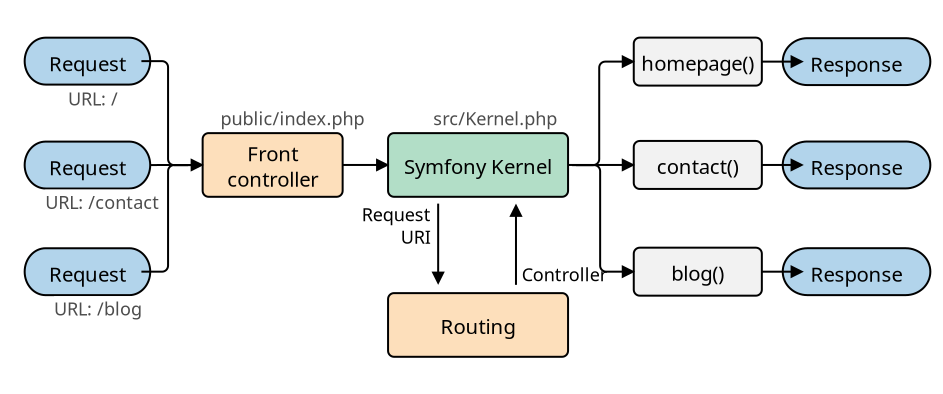 <?xml version="1.0" encoding="UTF-8"?>
<dia:diagram xmlns:dia="http://www.lysator.liu.se/~alla/dia/">
  <dia:layer name="Background" visible="true" active="true">
    <dia:object type="Standard - Box" version="0" id="O0">
      <dia:attribute name="obj_pos">
        <dia:point val="23.87,21.478"/>
      </dia:attribute>
      <dia:attribute name="obj_bb">
        <dia:rectangle val="23.82,21.428;70.92,41.05"/>
      </dia:attribute>
      <dia:attribute name="elem_corner">
        <dia:point val="23.87,21.478"/>
      </dia:attribute>
      <dia:attribute name="elem_width">
        <dia:real val="47"/>
      </dia:attribute>
      <dia:attribute name="elem_height">
        <dia:real val="19.522"/>
      </dia:attribute>
      <dia:attribute name="border_width">
        <dia:real val="0.1"/>
      </dia:attribute>
      <dia:attribute name="border_color">
        <dia:color val="#ffffff"/>
      </dia:attribute>
      <dia:attribute name="show_background">
        <dia:boolean val="true"/>
      </dia:attribute>
    </dia:object>
    <dia:object type="Flowchart - Terminal" version="1" id="O1">
      <dia:attribute name="obj_pos">
        <dia:point val="63.899,23.287"/>
      </dia:attribute>
      <dia:attribute name="obj_bb">
        <dia:rectangle val="63.849,23.237;69.345,25.682"/>
      </dia:attribute>
      <dia:attribute name="meta">
        <dia:composite type="dict"/>
      </dia:attribute>
      <dia:attribute name="elem_corner">
        <dia:point val="63.899,23.287"/>
      </dia:attribute>
      <dia:attribute name="elem_width">
        <dia:real val="5.396"/>
      </dia:attribute>
      <dia:attribute name="elem_height">
        <dia:real val="2.345"/>
      </dia:attribute>
      <dia:attribute name="line_width">
        <dia:real val="0.1"/>
      </dia:attribute>
      <dia:attribute name="line_colour">
        <dia:color val="#000000"/>
      </dia:attribute>
      <dia:attribute name="fill_colour">
        <dia:color val="#b2d4eb"/>
      </dia:attribute>
      <dia:attribute name="show_background">
        <dia:boolean val="true"/>
      </dia:attribute>
      <dia:attribute name="line_style">
        <dia:enum val="0"/>
        <dia:real val="1"/>
      </dia:attribute>
      <dia:attribute name="padding">
        <dia:real val="0.1"/>
      </dia:attribute>
      <dia:attribute name="text">
        <dia:composite type="text">
          <dia:attribute name="string">
            <dia:string>#Response#</dia:string>
          </dia:attribute>
          <dia:attribute name="font">
            <dia:font family="PT Sans Narrow" style="0" name="Courier"/>
          </dia:attribute>
          <dia:attribute name="height">
            <dia:real val="1.27"/>
          </dia:attribute>
          <dia:attribute name="pos">
            <dia:point val="66.597,24.84"/>
          </dia:attribute>
          <dia:attribute name="color">
            <dia:color val="#000000"/>
          </dia:attribute>
          <dia:attribute name="alignment">
            <dia:enum val="1"/>
          </dia:attribute>
        </dia:composite>
      </dia:attribute>
      <dia:attribute name="flip_horizontal">
        <dia:boolean val="false"/>
      </dia:attribute>
      <dia:attribute name="flip_vertical">
        <dia:boolean val="false"/>
      </dia:attribute>
      <dia:attribute name="subscale">
        <dia:real val="1"/>
      </dia:attribute>
    </dia:object>
    <dia:object type="Flowchart - Terminal" version="1" id="O2">
      <dia:attribute name="obj_pos">
        <dia:point val="25.444,23.262"/>
      </dia:attribute>
      <dia:attribute name="obj_bb">
        <dia:rectangle val="25.394,23.212;30.89,25.657"/>
      </dia:attribute>
      <dia:attribute name="meta">
        <dia:composite type="dict"/>
      </dia:attribute>
      <dia:attribute name="elem_corner">
        <dia:point val="25.444,23.262"/>
      </dia:attribute>
      <dia:attribute name="elem_width">
        <dia:real val="5.396"/>
      </dia:attribute>
      <dia:attribute name="elem_height">
        <dia:real val="2.345"/>
      </dia:attribute>
      <dia:attribute name="line_width">
        <dia:real val="0.1"/>
      </dia:attribute>
      <dia:attribute name="line_colour">
        <dia:color val="#000000"/>
      </dia:attribute>
      <dia:attribute name="fill_colour">
        <dia:color val="#b2d4eb"/>
      </dia:attribute>
      <dia:attribute name="show_background">
        <dia:boolean val="true"/>
      </dia:attribute>
      <dia:attribute name="line_style">
        <dia:enum val="0"/>
        <dia:real val="1"/>
      </dia:attribute>
      <dia:attribute name="padding">
        <dia:real val="0.1"/>
      </dia:attribute>
      <dia:attribute name="text">
        <dia:composite type="text">
          <dia:attribute name="string">
            <dia:string>#Request#</dia:string>
          </dia:attribute>
          <dia:attribute name="font">
            <dia:font family="PT Sans Narrow" style="0" name="Courier"/>
          </dia:attribute>
          <dia:attribute name="height">
            <dia:real val="1.27"/>
          </dia:attribute>
          <dia:attribute name="pos">
            <dia:point val="28.142,24.816"/>
          </dia:attribute>
          <dia:attribute name="color">
            <dia:color val="#000000"/>
          </dia:attribute>
          <dia:attribute name="alignment">
            <dia:enum val="1"/>
          </dia:attribute>
        </dia:composite>
      </dia:attribute>
      <dia:attribute name="flip_horizontal">
        <dia:boolean val="false"/>
      </dia:attribute>
      <dia:attribute name="flip_vertical">
        <dia:boolean val="false"/>
      </dia:attribute>
      <dia:attribute name="subscale">
        <dia:real val="1"/>
      </dia:attribute>
    </dia:object>
    <dia:object type="Flowchart - Box" version="0" id="O3">
      <dia:attribute name="obj_pos">
        <dia:point val="33.902,28.033"/>
      </dia:attribute>
      <dia:attribute name="obj_bb">
        <dia:rectangle val="33.852,27.983;40.952,31.268"/>
      </dia:attribute>
      <dia:attribute name="elem_corner">
        <dia:point val="33.902,28.033"/>
      </dia:attribute>
      <dia:attribute name="elem_width">
        <dia:real val="7"/>
      </dia:attribute>
      <dia:attribute name="elem_height">
        <dia:real val="3.185"/>
      </dia:attribute>
      <dia:attribute name="border_width">
        <dia:real val="0.1"/>
      </dia:attribute>
      <dia:attribute name="inner_color">
        <dia:color val="#fddfbb"/>
      </dia:attribute>
      <dia:attribute name="show_background">
        <dia:boolean val="true"/>
      </dia:attribute>
      <dia:attribute name="corner_radius">
        <dia:real val="0.3"/>
      </dia:attribute>
      <dia:attribute name="padding">
        <dia:real val="0"/>
      </dia:attribute>
      <dia:attribute name="text">
        <dia:composite type="text">
          <dia:attribute name="string">
            <dia:string>#Front
controller#</dia:string>
          </dia:attribute>
          <dia:attribute name="font">
            <dia:font family="PT Sans Narrow" style="0" name="Courier"/>
          </dia:attribute>
          <dia:attribute name="height">
            <dia:real val="1.27"/>
          </dia:attribute>
          <dia:attribute name="pos">
            <dia:point val="37.402,29.388"/>
          </dia:attribute>
          <dia:attribute name="color">
            <dia:color val="#000000"/>
          </dia:attribute>
          <dia:attribute name="alignment">
            <dia:enum val="1"/>
          </dia:attribute>
        </dia:composite>
      </dia:attribute>
    </dia:object>
    <dia:object type="Flowchart - Box" version="0" id="O4">
      <dia:attribute name="obj_pos">
        <dia:point val="43.173,28.033"/>
      </dia:attribute>
      <dia:attribute name="obj_bb">
        <dia:rectangle val="43.123,27.983;52.223,31.268"/>
      </dia:attribute>
      <dia:attribute name="elem_corner">
        <dia:point val="43.173,28.033"/>
      </dia:attribute>
      <dia:attribute name="elem_width">
        <dia:real val="9"/>
      </dia:attribute>
      <dia:attribute name="elem_height">
        <dia:real val="3.185"/>
      </dia:attribute>
      <dia:attribute name="border_width">
        <dia:real val="0.1"/>
      </dia:attribute>
      <dia:attribute name="inner_color">
        <dia:color val="#b2dec7"/>
      </dia:attribute>
      <dia:attribute name="show_background">
        <dia:boolean val="true"/>
      </dia:attribute>
      <dia:attribute name="corner_radius">
        <dia:real val="0.3"/>
      </dia:attribute>
      <dia:attribute name="padding">
        <dia:real val="0"/>
      </dia:attribute>
      <dia:attribute name="text">
        <dia:composite type="text">
          <dia:attribute name="string">
            <dia:string>#Symfony Kernel#</dia:string>
          </dia:attribute>
          <dia:attribute name="font">
            <dia:font family="PT Sans Narrow" style="0" name="Courier"/>
          </dia:attribute>
          <dia:attribute name="height">
            <dia:real val="1.27"/>
          </dia:attribute>
          <dia:attribute name="pos">
            <dia:point val="47.673,30.023"/>
          </dia:attribute>
          <dia:attribute name="color">
            <dia:color val="#000000"/>
          </dia:attribute>
          <dia:attribute name="alignment">
            <dia:enum val="1"/>
          </dia:attribute>
        </dia:composite>
      </dia:attribute>
    </dia:object>
    <dia:object type="Flowchart - Box" version="0" id="O5">
      <dia:attribute name="obj_pos">
        <dia:point val="55.458,23.259"/>
      </dia:attribute>
      <dia:attribute name="obj_bb">
        <dia:rectangle val="55.408,23.209;61.912,25.709"/>
      </dia:attribute>
      <dia:attribute name="elem_corner">
        <dia:point val="55.458,23.259"/>
      </dia:attribute>
      <dia:attribute name="elem_width">
        <dia:real val="6.404"/>
      </dia:attribute>
      <dia:attribute name="elem_height">
        <dia:real val="2.4"/>
      </dia:attribute>
      <dia:attribute name="border_width">
        <dia:real val="0.1"/>
      </dia:attribute>
      <dia:attribute name="inner_color">
        <dia:color val="#f2f2f2"/>
      </dia:attribute>
      <dia:attribute name="show_background">
        <dia:boolean val="true"/>
      </dia:attribute>
      <dia:attribute name="corner_radius">
        <dia:real val="0.3"/>
      </dia:attribute>
      <dia:attribute name="padding">
        <dia:real val="0"/>
      </dia:attribute>
      <dia:attribute name="text">
        <dia:composite type="text">
          <dia:attribute name="string">
            <dia:string>#homepage()#</dia:string>
          </dia:attribute>
          <dia:attribute name="font">
            <dia:font family="PT Sans Narrow" style="0" name="Courier"/>
          </dia:attribute>
          <dia:attribute name="height">
            <dia:real val="1.27"/>
          </dia:attribute>
          <dia:attribute name="pos">
            <dia:point val="58.66,24.857"/>
          </dia:attribute>
          <dia:attribute name="color">
            <dia:color val="#000000"/>
          </dia:attribute>
          <dia:attribute name="alignment">
            <dia:enum val="1"/>
          </dia:attribute>
        </dia:composite>
      </dia:attribute>
    </dia:object>
    <dia:object type="Standard - Line" version="0" id="O6">
      <dia:attribute name="obj_pos">
        <dia:point val="30.84,29.631"/>
      </dia:attribute>
      <dia:attribute name="obj_bb">
        <dia:rectangle val="30.79,29.296;34.014,29.958"/>
      </dia:attribute>
      <dia:attribute name="conn_endpoints">
        <dia:point val="30.84,29.631"/>
        <dia:point val="33.902,29.626"/>
      </dia:attribute>
      <dia:attribute name="numcp">
        <dia:int val="1"/>
      </dia:attribute>
      <dia:attribute name="end_arrow">
        <dia:enum val="3"/>
      </dia:attribute>
      <dia:attribute name="end_arrow_length">
        <dia:real val="0.5"/>
      </dia:attribute>
      <dia:attribute name="end_arrow_width">
        <dia:real val="0.5"/>
      </dia:attribute>
      <dia:connections>
        <dia:connection handle="0" to="O9" connection="10"/>
        <dia:connection handle="1" to="O3" connection="7"/>
      </dia:connections>
    </dia:object>
    <dia:object type="Standard - Line" version="0" id="O7">
      <dia:attribute name="obj_pos">
        <dia:point val="49.569,35.62"/>
      </dia:attribute>
      <dia:attribute name="obj_bb">
        <dia:rectangle val="49.238,31.509;49.9,35.67"/>
      </dia:attribute>
      <dia:attribute name="conn_endpoints">
        <dia:point val="49.569,35.62"/>
        <dia:point val="49.569,31.62"/>
      </dia:attribute>
      <dia:attribute name="numcp">
        <dia:int val="1"/>
      </dia:attribute>
      <dia:attribute name="end_arrow">
        <dia:enum val="3"/>
      </dia:attribute>
      <dia:attribute name="end_arrow_length">
        <dia:real val="0.5"/>
      </dia:attribute>
      <dia:attribute name="end_arrow_width">
        <dia:real val="0.5"/>
      </dia:attribute>
    </dia:object>
    <dia:object type="Standard - Line" version="0" id="O8">
      <dia:attribute name="obj_pos">
        <dia:point val="61.862,24.459"/>
      </dia:attribute>
      <dia:attribute name="obj_bb">
        <dia:rectangle val="61.812,24.128;64.011,24.79"/>
      </dia:attribute>
      <dia:attribute name="conn_endpoints">
        <dia:point val="61.862,24.459"/>
        <dia:point val="63.899,24.459"/>
      </dia:attribute>
      <dia:attribute name="numcp">
        <dia:int val="1"/>
      </dia:attribute>
      <dia:attribute name="end_arrow">
        <dia:enum val="3"/>
      </dia:attribute>
      <dia:attribute name="end_arrow_length">
        <dia:real val="0.5"/>
      </dia:attribute>
      <dia:attribute name="end_arrow_width">
        <dia:real val="0.5"/>
      </dia:attribute>
      <dia:connections>
        <dia:connection handle="0" to="O5" connection="8"/>
        <dia:connection handle="1" to="O1" connection="6"/>
      </dia:connections>
    </dia:object>
    <dia:object type="Flowchart - Terminal" version="1" id="O9">
      <dia:attribute name="obj_pos">
        <dia:point val="25.444,28.458"/>
      </dia:attribute>
      <dia:attribute name="obj_bb">
        <dia:rectangle val="25.394,28.408;30.89,30.853"/>
      </dia:attribute>
      <dia:attribute name="meta">
        <dia:composite type="dict"/>
      </dia:attribute>
      <dia:attribute name="elem_corner">
        <dia:point val="25.444,28.458"/>
      </dia:attribute>
      <dia:attribute name="elem_width">
        <dia:real val="5.396"/>
      </dia:attribute>
      <dia:attribute name="elem_height">
        <dia:real val="2.345"/>
      </dia:attribute>
      <dia:attribute name="line_width">
        <dia:real val="0.1"/>
      </dia:attribute>
      <dia:attribute name="line_colour">
        <dia:color val="#000000"/>
      </dia:attribute>
      <dia:attribute name="fill_colour">
        <dia:color val="#b2d4eb"/>
      </dia:attribute>
      <dia:attribute name="show_background">
        <dia:boolean val="true"/>
      </dia:attribute>
      <dia:attribute name="line_style">
        <dia:enum val="0"/>
        <dia:real val="1"/>
      </dia:attribute>
      <dia:attribute name="padding">
        <dia:real val="0.1"/>
      </dia:attribute>
      <dia:attribute name="text">
        <dia:composite type="text">
          <dia:attribute name="string">
            <dia:string>#Request#</dia:string>
          </dia:attribute>
          <dia:attribute name="font">
            <dia:font family="PT Sans Narrow" style="0" name="Courier"/>
          </dia:attribute>
          <dia:attribute name="height">
            <dia:real val="1.27"/>
          </dia:attribute>
          <dia:attribute name="pos">
            <dia:point val="28.142,30.012"/>
          </dia:attribute>
          <dia:attribute name="color">
            <dia:color val="#000000"/>
          </dia:attribute>
          <dia:attribute name="alignment">
            <dia:enum val="1"/>
          </dia:attribute>
        </dia:composite>
      </dia:attribute>
      <dia:attribute name="flip_horizontal">
        <dia:boolean val="false"/>
      </dia:attribute>
      <dia:attribute name="flip_vertical">
        <dia:boolean val="false"/>
      </dia:attribute>
      <dia:attribute name="subscale">
        <dia:real val="1"/>
      </dia:attribute>
    </dia:object>
    <dia:object type="Flowchart - Terminal" version="1" id="O10">
      <dia:attribute name="obj_pos">
        <dia:point val="25.444,33.79"/>
      </dia:attribute>
      <dia:attribute name="obj_bb">
        <dia:rectangle val="25.394,33.74;30.89,36.185"/>
      </dia:attribute>
      <dia:attribute name="meta">
        <dia:composite type="dict"/>
      </dia:attribute>
      <dia:attribute name="elem_corner">
        <dia:point val="25.444,33.79"/>
      </dia:attribute>
      <dia:attribute name="elem_width">
        <dia:real val="5.396"/>
      </dia:attribute>
      <dia:attribute name="elem_height">
        <dia:real val="2.345"/>
      </dia:attribute>
      <dia:attribute name="line_width">
        <dia:real val="0.1"/>
      </dia:attribute>
      <dia:attribute name="line_colour">
        <dia:color val="#000000"/>
      </dia:attribute>
      <dia:attribute name="fill_colour">
        <dia:color val="#b2d4eb"/>
      </dia:attribute>
      <dia:attribute name="show_background">
        <dia:boolean val="true"/>
      </dia:attribute>
      <dia:attribute name="line_style">
        <dia:enum val="0"/>
        <dia:real val="1"/>
      </dia:attribute>
      <dia:attribute name="padding">
        <dia:real val="0.1"/>
      </dia:attribute>
      <dia:attribute name="text">
        <dia:composite type="text">
          <dia:attribute name="string">
            <dia:string>#Request#</dia:string>
          </dia:attribute>
          <dia:attribute name="font">
            <dia:font family="PT Sans Narrow" style="0" name="Courier"/>
          </dia:attribute>
          <dia:attribute name="height">
            <dia:real val="1.27"/>
          </dia:attribute>
          <dia:attribute name="pos">
            <dia:point val="28.142,35.343"/>
          </dia:attribute>
          <dia:attribute name="color">
            <dia:color val="#000000"/>
          </dia:attribute>
          <dia:attribute name="alignment">
            <dia:enum val="1"/>
          </dia:attribute>
        </dia:composite>
      </dia:attribute>
      <dia:attribute name="flip_horizontal">
        <dia:boolean val="false"/>
      </dia:attribute>
      <dia:attribute name="flip_vertical">
        <dia:boolean val="false"/>
      </dia:attribute>
      <dia:attribute name="subscale">
        <dia:real val="1"/>
      </dia:attribute>
    </dia:object>
    <dia:object type="Flowchart - Terminal" version="1" id="O11">
      <dia:attribute name="obj_pos">
        <dia:point val="63.899,28.453"/>
      </dia:attribute>
      <dia:attribute name="obj_bb">
        <dia:rectangle val="63.849,28.403;69.345,30.848"/>
      </dia:attribute>
      <dia:attribute name="meta">
        <dia:composite type="dict"/>
      </dia:attribute>
      <dia:attribute name="elem_corner">
        <dia:point val="63.899,28.453"/>
      </dia:attribute>
      <dia:attribute name="elem_width">
        <dia:real val="5.396"/>
      </dia:attribute>
      <dia:attribute name="elem_height">
        <dia:real val="2.345"/>
      </dia:attribute>
      <dia:attribute name="line_width">
        <dia:real val="0.1"/>
      </dia:attribute>
      <dia:attribute name="line_colour">
        <dia:color val="#000000"/>
      </dia:attribute>
      <dia:attribute name="fill_colour">
        <dia:color val="#b2d4eb"/>
      </dia:attribute>
      <dia:attribute name="show_background">
        <dia:boolean val="true"/>
      </dia:attribute>
      <dia:attribute name="line_style">
        <dia:enum val="0"/>
        <dia:real val="1"/>
      </dia:attribute>
      <dia:attribute name="padding">
        <dia:real val="0.1"/>
      </dia:attribute>
      <dia:attribute name="text">
        <dia:composite type="text">
          <dia:attribute name="string">
            <dia:string>#Response#</dia:string>
          </dia:attribute>
          <dia:attribute name="font">
            <dia:font family="PT Sans Narrow" style="0" name="Courier"/>
          </dia:attribute>
          <dia:attribute name="height">
            <dia:real val="1.27"/>
          </dia:attribute>
          <dia:attribute name="pos">
            <dia:point val="66.597,30.007"/>
          </dia:attribute>
          <dia:attribute name="color">
            <dia:color val="#000000"/>
          </dia:attribute>
          <dia:attribute name="alignment">
            <dia:enum val="1"/>
          </dia:attribute>
        </dia:composite>
      </dia:attribute>
      <dia:attribute name="flip_horizontal">
        <dia:boolean val="false"/>
      </dia:attribute>
      <dia:attribute name="flip_vertical">
        <dia:boolean val="false"/>
      </dia:attribute>
      <dia:attribute name="subscale">
        <dia:real val="1"/>
      </dia:attribute>
    </dia:object>
    <dia:object type="Flowchart - Terminal" version="1" id="O12">
      <dia:attribute name="obj_pos">
        <dia:point val="63.899,33.789"/>
      </dia:attribute>
      <dia:attribute name="obj_bb">
        <dia:rectangle val="63.849,33.739;69.345,36.184"/>
      </dia:attribute>
      <dia:attribute name="meta">
        <dia:composite type="dict"/>
      </dia:attribute>
      <dia:attribute name="elem_corner">
        <dia:point val="63.899,33.789"/>
      </dia:attribute>
      <dia:attribute name="elem_width">
        <dia:real val="5.396"/>
      </dia:attribute>
      <dia:attribute name="elem_height">
        <dia:real val="2.345"/>
      </dia:attribute>
      <dia:attribute name="line_width">
        <dia:real val="0.1"/>
      </dia:attribute>
      <dia:attribute name="line_colour">
        <dia:color val="#000000"/>
      </dia:attribute>
      <dia:attribute name="fill_colour">
        <dia:color val="#b2d4eb"/>
      </dia:attribute>
      <dia:attribute name="show_background">
        <dia:boolean val="true"/>
      </dia:attribute>
      <dia:attribute name="line_style">
        <dia:enum val="0"/>
        <dia:real val="1"/>
      </dia:attribute>
      <dia:attribute name="padding">
        <dia:real val="0.1"/>
      </dia:attribute>
      <dia:attribute name="text">
        <dia:composite type="text">
          <dia:attribute name="string">
            <dia:string>#Response#</dia:string>
          </dia:attribute>
          <dia:attribute name="font">
            <dia:font family="PT Sans Narrow" style="0" name="Courier"/>
          </dia:attribute>
          <dia:attribute name="height">
            <dia:real val="1.27"/>
          </dia:attribute>
          <dia:attribute name="pos">
            <dia:point val="66.597,35.343"/>
          </dia:attribute>
          <dia:attribute name="color">
            <dia:color val="#000000"/>
          </dia:attribute>
          <dia:attribute name="alignment">
            <dia:enum val="1"/>
          </dia:attribute>
        </dia:composite>
      </dia:attribute>
      <dia:attribute name="flip_horizontal">
        <dia:boolean val="false"/>
      </dia:attribute>
      <dia:attribute name="flip_vertical">
        <dia:boolean val="false"/>
      </dia:attribute>
      <dia:attribute name="subscale">
        <dia:real val="1"/>
      </dia:attribute>
    </dia:object>
    <dia:object type="Flowchart - Box" version="0" id="O13">
      <dia:attribute name="obj_pos">
        <dia:point val="55.458,28.426"/>
      </dia:attribute>
      <dia:attribute name="obj_bb">
        <dia:rectangle val="55.408,28.376;61.912,30.876"/>
      </dia:attribute>
      <dia:attribute name="elem_corner">
        <dia:point val="55.458,28.426"/>
      </dia:attribute>
      <dia:attribute name="elem_width">
        <dia:real val="6.404"/>
      </dia:attribute>
      <dia:attribute name="elem_height">
        <dia:real val="2.4"/>
      </dia:attribute>
      <dia:attribute name="border_width">
        <dia:real val="0.1"/>
      </dia:attribute>
      <dia:attribute name="inner_color">
        <dia:color val="#f2f2f2"/>
      </dia:attribute>
      <dia:attribute name="show_background">
        <dia:boolean val="true"/>
      </dia:attribute>
      <dia:attribute name="corner_radius">
        <dia:real val="0.3"/>
      </dia:attribute>
      <dia:attribute name="padding">
        <dia:real val="0"/>
      </dia:attribute>
      <dia:attribute name="text">
        <dia:composite type="text">
          <dia:attribute name="string">
            <dia:string>#contact()#</dia:string>
          </dia:attribute>
          <dia:attribute name="font">
            <dia:font family="PT Sans Narrow" style="0" name="Courier"/>
          </dia:attribute>
          <dia:attribute name="height">
            <dia:real val="1.27"/>
          </dia:attribute>
          <dia:attribute name="pos">
            <dia:point val="58.66,30.023"/>
          </dia:attribute>
          <dia:attribute name="color">
            <dia:color val="#000000"/>
          </dia:attribute>
          <dia:attribute name="alignment">
            <dia:enum val="1"/>
          </dia:attribute>
        </dia:composite>
      </dia:attribute>
    </dia:object>
    <dia:object type="Flowchart - Box" version="0" id="O14">
      <dia:attribute name="obj_pos">
        <dia:point val="55.458,33.762"/>
      </dia:attribute>
      <dia:attribute name="obj_bb">
        <dia:rectangle val="55.408,33.712;61.912,36.212"/>
      </dia:attribute>
      <dia:attribute name="elem_corner">
        <dia:point val="55.458,33.762"/>
      </dia:attribute>
      <dia:attribute name="elem_width">
        <dia:real val="6.404"/>
      </dia:attribute>
      <dia:attribute name="elem_height">
        <dia:real val="2.4"/>
      </dia:attribute>
      <dia:attribute name="border_width">
        <dia:real val="0.1"/>
      </dia:attribute>
      <dia:attribute name="inner_color">
        <dia:color val="#f2f2f2"/>
      </dia:attribute>
      <dia:attribute name="show_background">
        <dia:boolean val="true"/>
      </dia:attribute>
      <dia:attribute name="corner_radius">
        <dia:real val="0.3"/>
      </dia:attribute>
      <dia:attribute name="padding">
        <dia:real val="0"/>
      </dia:attribute>
      <dia:attribute name="text">
        <dia:composite type="text">
          <dia:attribute name="string">
            <dia:string>#blog()#</dia:string>
          </dia:attribute>
          <dia:attribute name="font">
            <dia:font family="PT Sans Narrow" style="0" name="Courier"/>
          </dia:attribute>
          <dia:attribute name="height">
            <dia:real val="1.27"/>
          </dia:attribute>
          <dia:attribute name="pos">
            <dia:point val="58.66,35.359"/>
          </dia:attribute>
          <dia:attribute name="color">
            <dia:color val="#000000"/>
          </dia:attribute>
          <dia:attribute name="alignment">
            <dia:enum val="1"/>
          </dia:attribute>
        </dia:composite>
      </dia:attribute>
    </dia:object>
    <dia:object type="Flowchart - Box" version="0" id="O15">
      <dia:attribute name="obj_pos">
        <dia:point val="43.173,36.033"/>
      </dia:attribute>
      <dia:attribute name="obj_bb">
        <dia:rectangle val="43.123,35.983;52.223,39.269"/>
      </dia:attribute>
      <dia:attribute name="elem_corner">
        <dia:point val="43.173,36.033"/>
      </dia:attribute>
      <dia:attribute name="elem_width">
        <dia:real val="9"/>
      </dia:attribute>
      <dia:attribute name="elem_height">
        <dia:real val="3.185"/>
      </dia:attribute>
      <dia:attribute name="border_width">
        <dia:real val="0.1"/>
      </dia:attribute>
      <dia:attribute name="inner_color">
        <dia:color val="#fddfbb"/>
      </dia:attribute>
      <dia:attribute name="show_background">
        <dia:boolean val="true"/>
      </dia:attribute>
      <dia:attribute name="corner_radius">
        <dia:real val="0.3"/>
      </dia:attribute>
      <dia:attribute name="padding">
        <dia:real val="0"/>
      </dia:attribute>
      <dia:attribute name="text">
        <dia:composite type="text">
          <dia:attribute name="string">
            <dia:string>#Routing#</dia:string>
          </dia:attribute>
          <dia:attribute name="font">
            <dia:font family="PT Sans Narrow" style="0" name="Courier"/>
          </dia:attribute>
          <dia:attribute name="height">
            <dia:real val="1.27"/>
          </dia:attribute>
          <dia:attribute name="pos">
            <dia:point val="47.673,38.023"/>
          </dia:attribute>
          <dia:attribute name="color">
            <dia:color val="#000000"/>
          </dia:attribute>
          <dia:attribute name="alignment">
            <dia:enum val="1"/>
          </dia:attribute>
        </dia:composite>
      </dia:attribute>
    </dia:object>
    <dia:object type="Standard - Line" version="0" id="O16">
      <dia:attribute name="obj_pos">
        <dia:point val="61.862,29.626"/>
      </dia:attribute>
      <dia:attribute name="obj_bb">
        <dia:rectangle val="61.812,29.295;64.011,29.957"/>
      </dia:attribute>
      <dia:attribute name="conn_endpoints">
        <dia:point val="61.862,29.626"/>
        <dia:point val="63.899,29.626"/>
      </dia:attribute>
      <dia:attribute name="numcp">
        <dia:int val="1"/>
      </dia:attribute>
      <dia:attribute name="end_arrow">
        <dia:enum val="3"/>
      </dia:attribute>
      <dia:attribute name="end_arrow_length">
        <dia:real val="0.5"/>
      </dia:attribute>
      <dia:attribute name="end_arrow_width">
        <dia:real val="0.5"/>
      </dia:attribute>
      <dia:connections>
        <dia:connection handle="0" to="O13" connection="8"/>
        <dia:connection handle="1" to="O11" connection="6"/>
      </dia:connections>
    </dia:object>
    <dia:object type="Standard - Line" version="0" id="O17">
      <dia:attribute name="obj_pos">
        <dia:point val="61.862,34.962"/>
      </dia:attribute>
      <dia:attribute name="obj_bb">
        <dia:rectangle val="61.812,34.631;64.011,35.293"/>
      </dia:attribute>
      <dia:attribute name="conn_endpoints">
        <dia:point val="61.862,34.962"/>
        <dia:point val="63.899,34.962"/>
      </dia:attribute>
      <dia:attribute name="numcp">
        <dia:int val="1"/>
      </dia:attribute>
      <dia:attribute name="end_arrow">
        <dia:enum val="3"/>
      </dia:attribute>
      <dia:attribute name="end_arrow_length">
        <dia:real val="0.5"/>
      </dia:attribute>
      <dia:attribute name="end_arrow_width">
        <dia:real val="0.5"/>
      </dia:attribute>
      <dia:connections>
        <dia:connection handle="0" to="O14" connection="8"/>
        <dia:connection handle="1" to="O12" connection="6"/>
      </dia:connections>
    </dia:object>
    <dia:object type="Standard - Text" version="1" id="O18">
      <dia:attribute name="obj_pos">
        <dia:point val="34.789,27.645"/>
      </dia:attribute>
      <dia:attribute name="obj_bb">
        <dia:rectangle val="34.789,26.725;40.014,27.895"/>
      </dia:attribute>
      <dia:attribute name="text">
        <dia:composite type="text">
          <dia:attribute name="string">
            <dia:string>#public/index.php#</dia:string>
          </dia:attribute>
          <dia:attribute name="font">
            <dia:font family="PT Sans Narrow" style="0" name="Courier"/>
          </dia:attribute>
          <dia:attribute name="height">
            <dia:real val="1.129"/>
          </dia:attribute>
          <dia:attribute name="pos">
            <dia:point val="34.789,27.645"/>
          </dia:attribute>
          <dia:attribute name="color">
            <dia:color val="#4d4d4d"/>
          </dia:attribute>
          <dia:attribute name="alignment">
            <dia:enum val="0"/>
          </dia:attribute>
        </dia:composite>
      </dia:attribute>
      <dia:attribute name="valign">
        <dia:enum val="3"/>
      </dia:attribute>
      <dia:attribute name="fill_color">
        <dia:color val="#ffffff"/>
      </dia:attribute>
      <dia:attribute name="show_background">
        <dia:boolean val="true"/>
      </dia:attribute>
    </dia:object>
    <dia:object type="Standard - Text" version="1" id="O19">
      <dia:attribute name="obj_pos">
        <dia:point val="45.427,27.645"/>
      </dia:attribute>
      <dia:attribute name="obj_bb">
        <dia:rectangle val="45.427,26.725;49.919,27.895"/>
      </dia:attribute>
      <dia:attribute name="text">
        <dia:composite type="text">
          <dia:attribute name="string">
            <dia:string>#src/Kernel.php#</dia:string>
          </dia:attribute>
          <dia:attribute name="font">
            <dia:font family="PT Sans Narrow" style="0" name="Courier"/>
          </dia:attribute>
          <dia:attribute name="height">
            <dia:real val="1.129"/>
          </dia:attribute>
          <dia:attribute name="pos">
            <dia:point val="45.427,27.645"/>
          </dia:attribute>
          <dia:attribute name="color">
            <dia:color val="#4d4d4d"/>
          </dia:attribute>
          <dia:attribute name="alignment">
            <dia:enum val="0"/>
          </dia:attribute>
        </dia:composite>
      </dia:attribute>
      <dia:attribute name="valign">
        <dia:enum val="3"/>
      </dia:attribute>
      <dia:attribute name="fill_color">
        <dia:color val="#ffffff"/>
      </dia:attribute>
      <dia:attribute name="show_background">
        <dia:boolean val="true"/>
      </dia:attribute>
    </dia:object>
    <dia:object type="Standard - Text" version="1" id="O20">
      <dia:attribute name="obj_pos">
        <dia:point val="49.857,35.443"/>
      </dia:attribute>
      <dia:attribute name="obj_bb">
        <dia:rectangle val="49.857,34.523;52.954,35.693"/>
      </dia:attribute>
      <dia:attribute name="text">
        <dia:composite type="text">
          <dia:attribute name="string">
            <dia:string>#Controller#</dia:string>
          </dia:attribute>
          <dia:attribute name="font">
            <dia:font family="PT Sans Narrow" style="0" name="Courier"/>
          </dia:attribute>
          <dia:attribute name="height">
            <dia:real val="1.129"/>
          </dia:attribute>
          <dia:attribute name="pos">
            <dia:point val="49.857,35.443"/>
          </dia:attribute>
          <dia:attribute name="color">
            <dia:color val="#000000"/>
          </dia:attribute>
          <dia:attribute name="alignment">
            <dia:enum val="0"/>
          </dia:attribute>
        </dia:composite>
      </dia:attribute>
      <dia:attribute name="valign">
        <dia:enum val="3"/>
      </dia:attribute>
      <dia:attribute name="fill_color">
        <dia:color val="#ffffff"/>
      </dia:attribute>
      <dia:attribute name="show_background">
        <dia:boolean val="true"/>
      </dia:attribute>
    </dia:object>
    <dia:object type="Standard - Line" version="0" id="O21">
      <dia:attribute name="obj_pos">
        <dia:point val="45.678,35.559"/>
      </dia:attribute>
      <dia:attribute name="obj_bb">
        <dia:rectangle val="45.347,31.509;46.009,35.62"/>
      </dia:attribute>
      <dia:attribute name="conn_endpoints">
        <dia:point val="45.678,35.559"/>
        <dia:point val="45.678,31.559"/>
      </dia:attribute>
      <dia:attribute name="numcp">
        <dia:int val="1"/>
      </dia:attribute>
      <dia:attribute name="start_arrow">
        <dia:enum val="3"/>
      </dia:attribute>
      <dia:attribute name="start_arrow_length">
        <dia:real val="0.5"/>
      </dia:attribute>
      <dia:attribute name="start_arrow_width">
        <dia:real val="0.5"/>
      </dia:attribute>
    </dia:object>
    <dia:object type="Standard - Text" version="1" id="O22">
      <dia:attribute name="obj_pos">
        <dia:point val="45.311,32.442"/>
      </dia:attribute>
      <dia:attribute name="obj_bb">
        <dia:rectangle val="42.841,31.522;45.311,33.821"/>
      </dia:attribute>
      <dia:attribute name="text">
        <dia:composite type="text">
          <dia:attribute name="string">
            <dia:string>#Request
URI#</dia:string>
          </dia:attribute>
          <dia:attribute name="font">
            <dia:font family="PT Sans Narrow" style="0" name="Courier"/>
          </dia:attribute>
          <dia:attribute name="height">
            <dia:real val="1.129"/>
          </dia:attribute>
          <dia:attribute name="pos">
            <dia:point val="45.311,32.442"/>
          </dia:attribute>
          <dia:attribute name="color">
            <dia:color val="#000000"/>
          </dia:attribute>
          <dia:attribute name="alignment">
            <dia:enum val="2"/>
          </dia:attribute>
        </dia:composite>
      </dia:attribute>
      <dia:attribute name="valign">
        <dia:enum val="3"/>
      </dia:attribute>
      <dia:attribute name="fill_color">
        <dia:color val="#ffffff"/>
      </dia:attribute>
      <dia:attribute name="show_background">
        <dia:boolean val="true"/>
      </dia:attribute>
    </dia:object>
    <dia:object type="Standard - ZigZagLine" version="1" id="O23">
      <dia:attribute name="obj_pos">
        <dia:point val="30.84,24.435"/>
      </dia:attribute>
      <dia:attribute name="obj_bb">
        <dia:rectangle val="30.79,24.385;33.423,29.683"/>
      </dia:attribute>
      <dia:attribute name="orth_points">
        <dia:point val="30.84,24.435"/>
        <dia:point val="32.173,24.435"/>
        <dia:point val="32.173,29.633"/>
        <dia:point val="33.373,29.633"/>
      </dia:attribute>
      <dia:attribute name="orth_orient">
        <dia:enum val="0"/>
        <dia:enum val="1"/>
        <dia:enum val="0"/>
      </dia:attribute>
      <dia:attribute name="autorouting">
        <dia:boolean val="false"/>
      </dia:attribute>
      <dia:attribute name="line_width">
        <dia:real val="0.1"/>
      </dia:attribute>
      <dia:attribute name="corner_radius">
        <dia:real val="0.3"/>
      </dia:attribute>
      <dia:connections>
        <dia:connection handle="0" to="O2" connection="10"/>
      </dia:connections>
    </dia:object>
    <dia:object type="Standard - ZigZagLine" version="1" id="O24">
      <dia:attribute name="obj_pos">
        <dia:point val="30.84,34.962"/>
      </dia:attribute>
      <dia:attribute name="obj_bb">
        <dia:rectangle val="30.79,29.583;33.223,35.013"/>
      </dia:attribute>
      <dia:attribute name="orth_points">
        <dia:point val="30.84,34.962"/>
        <dia:point val="32.173,34.962"/>
        <dia:point val="32.173,29.633"/>
        <dia:point val="33.173,29.633"/>
      </dia:attribute>
      <dia:attribute name="orth_orient">
        <dia:enum val="0"/>
        <dia:enum val="1"/>
        <dia:enum val="0"/>
      </dia:attribute>
      <dia:attribute name="autorouting">
        <dia:boolean val="false"/>
      </dia:attribute>
      <dia:attribute name="line_width">
        <dia:real val="0.1"/>
      </dia:attribute>
      <dia:attribute name="corner_radius">
        <dia:real val="0.3"/>
      </dia:attribute>
      <dia:connections>
        <dia:connection handle="0" to="O10" connection="10"/>
      </dia:connections>
    </dia:object>
    <dia:object type="Standard - Line" version="0" id="O25">
      <dia:attribute name="obj_pos">
        <dia:point val="40.902,29.626"/>
      </dia:attribute>
      <dia:attribute name="obj_bb">
        <dia:rectangle val="40.852,29.295;43.285,29.957"/>
      </dia:attribute>
      <dia:attribute name="conn_endpoints">
        <dia:point val="40.902,29.626"/>
        <dia:point val="43.173,29.626"/>
      </dia:attribute>
      <dia:attribute name="numcp">
        <dia:int val="1"/>
      </dia:attribute>
      <dia:attribute name="end_arrow">
        <dia:enum val="3"/>
      </dia:attribute>
      <dia:attribute name="end_arrow_length">
        <dia:real val="0.5"/>
      </dia:attribute>
      <dia:attribute name="end_arrow_width">
        <dia:real val="0.5"/>
      </dia:attribute>
      <dia:connections>
        <dia:connection handle="0" to="O3" connection="8"/>
        <dia:connection handle="1" to="O4" connection="7"/>
      </dia:connections>
    </dia:object>
    <dia:object type="Standard - Line" version="0" id="O26">
      <dia:attribute name="obj_pos">
        <dia:point val="52.173,29.626"/>
      </dia:attribute>
      <dia:attribute name="obj_bb">
        <dia:rectangle val="52.123,29.295;55.57,29.957"/>
      </dia:attribute>
      <dia:attribute name="conn_endpoints">
        <dia:point val="52.173,29.626"/>
        <dia:point val="55.458,29.626"/>
      </dia:attribute>
      <dia:attribute name="numcp">
        <dia:int val="1"/>
      </dia:attribute>
      <dia:attribute name="end_arrow">
        <dia:enum val="3"/>
      </dia:attribute>
      <dia:attribute name="end_arrow_length">
        <dia:real val="0.5"/>
      </dia:attribute>
      <dia:attribute name="end_arrow_width">
        <dia:real val="0.5"/>
      </dia:attribute>
      <dia:connections>
        <dia:connection handle="0" to="O4" connection="8"/>
        <dia:connection handle="1" to="O13" connection="7"/>
      </dia:connections>
    </dia:object>
    <dia:object type="Standard - ZigZagLine" version="1" id="O27">
      <dia:attribute name="obj_pos">
        <dia:point val="52.573,29.633"/>
      </dia:attribute>
      <dia:attribute name="obj_bb">
        <dia:rectangle val="52.523,29.583;55.57,35.293"/>
      </dia:attribute>
      <dia:attribute name="orth_points">
        <dia:point val="52.573,29.633"/>
        <dia:point val="53.777,29.633"/>
        <dia:point val="53.777,34.962"/>
        <dia:point val="55.458,34.962"/>
      </dia:attribute>
      <dia:attribute name="orth_orient">
        <dia:enum val="0"/>
        <dia:enum val="1"/>
        <dia:enum val="0"/>
      </dia:attribute>
      <dia:attribute name="autorouting">
        <dia:boolean val="false"/>
      </dia:attribute>
      <dia:attribute name="line_width">
        <dia:real val="0.1"/>
      </dia:attribute>
      <dia:attribute name="end_arrow">
        <dia:enum val="3"/>
      </dia:attribute>
      <dia:attribute name="end_arrow_length">
        <dia:real val="0.5"/>
      </dia:attribute>
      <dia:attribute name="end_arrow_width">
        <dia:real val="0.5"/>
      </dia:attribute>
      <dia:attribute name="corner_radius">
        <dia:real val="0.3"/>
      </dia:attribute>
      <dia:connections>
        <dia:connection handle="1" to="O14" connection="7"/>
      </dia:connections>
    </dia:object>
    <dia:object type="Standard - ZigZagLine" version="1" id="O28">
      <dia:attribute name="obj_pos">
        <dia:point val="52.373,29.633"/>
      </dia:attribute>
      <dia:attribute name="obj_bb">
        <dia:rectangle val="52.323,24.128;55.57,29.683"/>
      </dia:attribute>
      <dia:attribute name="orth_points">
        <dia:point val="52.373,29.633"/>
        <dia:point val="53.731,29.633"/>
        <dia:point val="53.731,24.459"/>
        <dia:point val="55.458,24.459"/>
      </dia:attribute>
      <dia:attribute name="orth_orient">
        <dia:enum val="0"/>
        <dia:enum val="1"/>
        <dia:enum val="0"/>
      </dia:attribute>
      <dia:attribute name="autorouting">
        <dia:boolean val="false"/>
      </dia:attribute>
      <dia:attribute name="line_width">
        <dia:real val="0.1"/>
      </dia:attribute>
      <dia:attribute name="end_arrow">
        <dia:enum val="3"/>
      </dia:attribute>
      <dia:attribute name="end_arrow_length">
        <dia:real val="0.5"/>
      </dia:attribute>
      <dia:attribute name="end_arrow_width">
        <dia:real val="0.5"/>
      </dia:attribute>
      <dia:attribute name="corner_radius">
        <dia:real val="0.3"/>
      </dia:attribute>
      <dia:connections>
        <dia:connection handle="1" to="O5" connection="7"/>
      </dia:connections>
    </dia:object>
    <dia:object type="Standard - Text" version="1" id="O29">
      <dia:attribute name="obj_pos">
        <dia:point val="27.166,26.653"/>
      </dia:attribute>
      <dia:attribute name="obj_bb">
        <dia:rectangle val="27.166,25.733;29.089,26.903"/>
      </dia:attribute>
      <dia:attribute name="text">
        <dia:composite type="text">
          <dia:attribute name="string">
            <dia:string>#URL: /#</dia:string>
          </dia:attribute>
          <dia:attribute name="font">
            <dia:font family="PT Sans Narrow" style="0" name="Courier"/>
          </dia:attribute>
          <dia:attribute name="height">
            <dia:real val="1.129"/>
          </dia:attribute>
          <dia:attribute name="pos">
            <dia:point val="27.166,26.653"/>
          </dia:attribute>
          <dia:attribute name="color">
            <dia:color val="#4d4d4d"/>
          </dia:attribute>
          <dia:attribute name="alignment">
            <dia:enum val="0"/>
          </dia:attribute>
        </dia:composite>
      </dia:attribute>
      <dia:attribute name="valign">
        <dia:enum val="3"/>
      </dia:attribute>
      <dia:attribute name="fill_color">
        <dia:color val="#ffffff"/>
      </dia:attribute>
      <dia:attribute name="show_background">
        <dia:boolean val="true"/>
      </dia:attribute>
    </dia:object>
    <dia:object type="Standard - Text" version="1" id="O30">
      <dia:attribute name="obj_pos">
        <dia:point val="26.031,31.826"/>
      </dia:attribute>
      <dia:attribute name="obj_bb">
        <dia:rectangle val="26.031,30.906;30.224,32.076"/>
      </dia:attribute>
      <dia:attribute name="text">
        <dia:composite type="text">
          <dia:attribute name="string">
            <dia:string>#URL: /contact#</dia:string>
          </dia:attribute>
          <dia:attribute name="font">
            <dia:font family="PT Sans Narrow" style="0" name="Courier"/>
          </dia:attribute>
          <dia:attribute name="height">
            <dia:real val="1.129"/>
          </dia:attribute>
          <dia:attribute name="pos">
            <dia:point val="26.031,31.826"/>
          </dia:attribute>
          <dia:attribute name="color">
            <dia:color val="#4d4d4d"/>
          </dia:attribute>
          <dia:attribute name="alignment">
            <dia:enum val="0"/>
          </dia:attribute>
        </dia:composite>
      </dia:attribute>
      <dia:attribute name="valign">
        <dia:enum val="3"/>
      </dia:attribute>
      <dia:attribute name="fill_color">
        <dia:color val="#ffffff"/>
      </dia:attribute>
      <dia:attribute name="show_background">
        <dia:boolean val="true"/>
      </dia:attribute>
    </dia:object>
    <dia:object type="Standard - Text" version="1" id="O31">
      <dia:attribute name="obj_pos">
        <dia:point val="26.475,37.152"/>
      </dia:attribute>
      <dia:attribute name="obj_bb">
        <dia:rectangle val="26.475,36.232;29.78,37.402"/>
      </dia:attribute>
      <dia:attribute name="text">
        <dia:composite type="text">
          <dia:attribute name="string">
            <dia:string>#URL: /blog#</dia:string>
          </dia:attribute>
          <dia:attribute name="font">
            <dia:font family="PT Sans Narrow" style="0" name="Courier"/>
          </dia:attribute>
          <dia:attribute name="height">
            <dia:real val="1.129"/>
          </dia:attribute>
          <dia:attribute name="pos">
            <dia:point val="26.475,37.152"/>
          </dia:attribute>
          <dia:attribute name="color">
            <dia:color val="#4d4d4d"/>
          </dia:attribute>
          <dia:attribute name="alignment">
            <dia:enum val="0"/>
          </dia:attribute>
        </dia:composite>
      </dia:attribute>
      <dia:attribute name="valign">
        <dia:enum val="3"/>
      </dia:attribute>
      <dia:attribute name="fill_color">
        <dia:color val="#ffffff"/>
      </dia:attribute>
      <dia:attribute name="show_background">
        <dia:boolean val="true"/>
      </dia:attribute>
    </dia:object>
  </dia:layer>
</dia:diagram>

